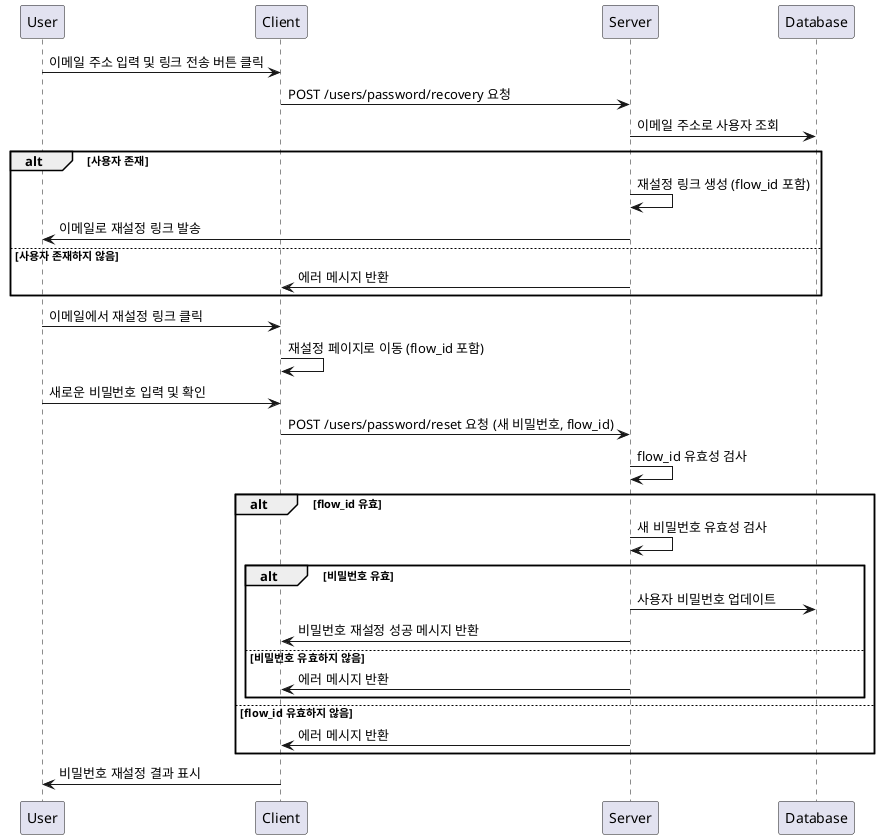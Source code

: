 @startuml
User -> Client: 이메일 주소 입력 및 링크 전송 버튼 클릭
Client -> Server: POST /users/password/recovery 요청
Server -> Database: 이메일 주소로 사용자 조회
alt 사용자 존재
    Server -> Server: 재설정 링크 생성 (flow_id 포함)
    Server -> User: 이메일로 재설정 링크 발송
else 사용자 존재하지 않음
    Server -> Client: 에러 메시지 반환
end

User -> Client: 이메일에서 재설정 링크 클릭
Client -> Client: 재설정 페이지로 이동 (flow_id 포함)
User -> Client: 새로운 비밀번호 입력 및 확인
Client -> Server: POST /users/password/reset 요청 (새 비밀번호, flow_id)
Server -> Server: flow_id 유효성 검사
alt flow_id 유효
    Server -> Server: 새 비밀번호 유효성 검사
    alt 비밀번호 유효
        Server -> Database: 사용자 비밀번호 업데이트
        Server -> Client: 비밀번호 재설정 성공 메시지 반환
    else 비밀번호 유효하지 않음
        Server -> Client: 에러 메시지 반환
    end
else flow_id 유효하지 않음
    Server -> Client: 에러 메시지 반환
end

Client -> User: 비밀번호 재설정 결과 표시
@enduml